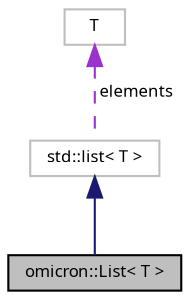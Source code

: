 digraph "omicron::List&lt; T &gt;"
{
  bgcolor="transparent";
  edge [fontname="FreeSans.ttf",fontsize="8",labelfontname="FreeSans.ttf",labelfontsize="8"];
  node [fontname="FreeSans.ttf",fontsize="8",shape=record];
  Node1 [label="omicron::List\< T \>",height=0.2,width=0.4,color="black", fillcolor="grey75", style="filled" fontcolor="black"];
  Node2 -> Node1 [dir="back",color="midnightblue",fontsize="8",style="solid",fontname="FreeSans.ttf"];
  Node2 [label="std::list\< T \>",height=0.2,width=0.4,color="grey75",tooltip="STL class. "];
  Node3 -> Node2 [dir="back",color="darkorchid3",fontsize="8",style="dashed",label=" elements" ,fontname="FreeSans.ttf"];
  Node3 [label="T",height=0.2,width=0.4,color="grey75"];
}
